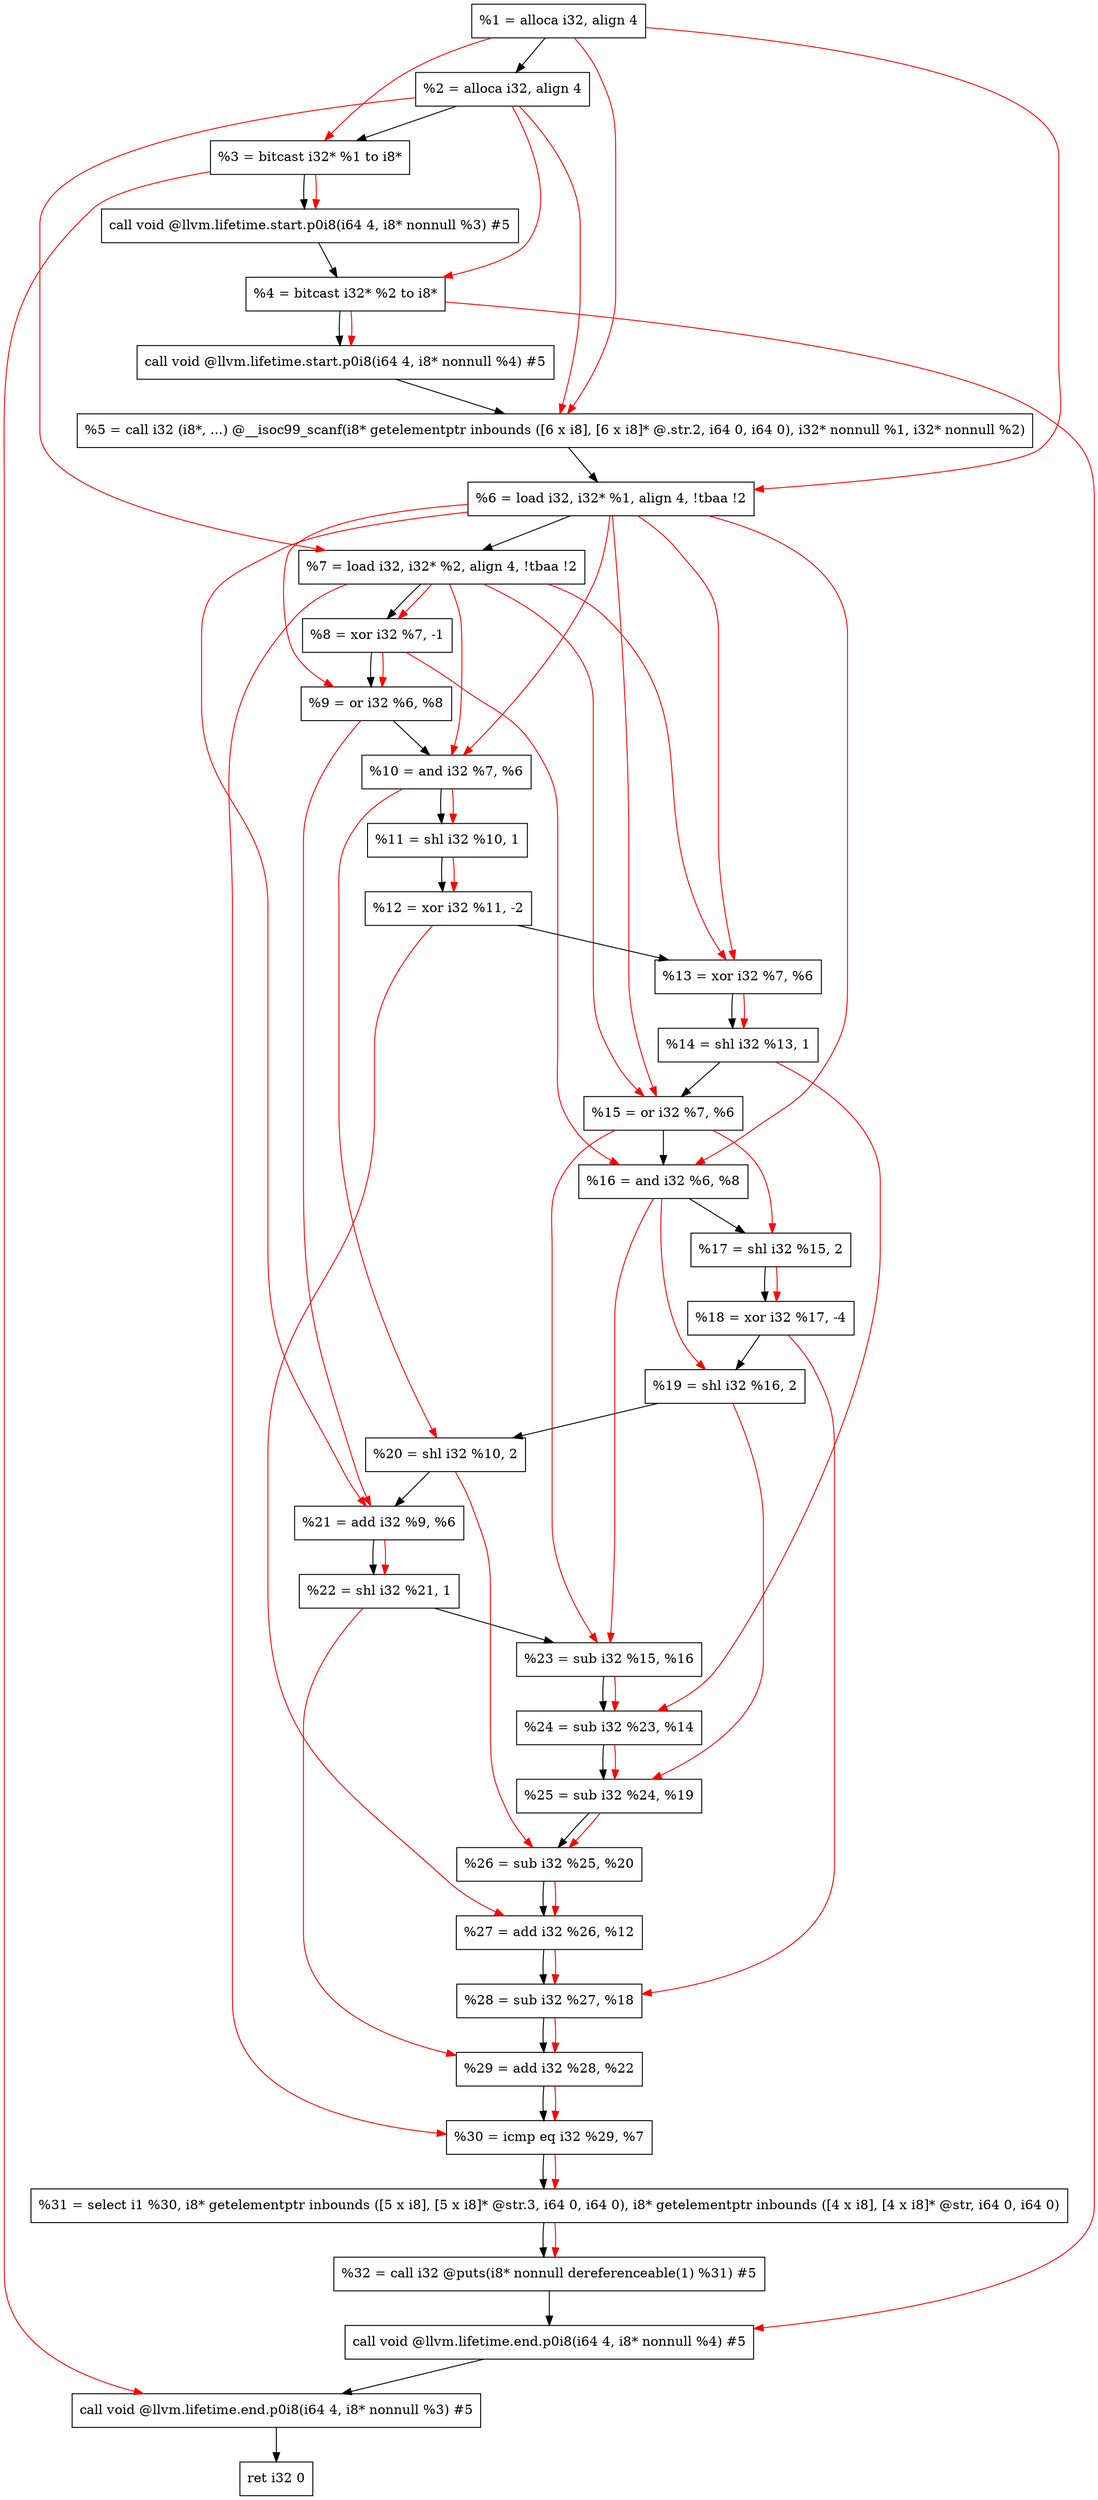 digraph "DFG for'main' function" {
	Node0x141cc88[shape=record, label="  %1 = alloca i32, align 4"];
	Node0x141cd08[shape=record, label="  %2 = alloca i32, align 4"];
	Node0x141cd98[shape=record, label="  %3 = bitcast i32* %1 to i8*"];
	Node0x141d1f8[shape=record, label="  call void @llvm.lifetime.start.p0i8(i64 4, i8* nonnull %3) #5"];
	Node0x141d2d8[shape=record, label="  %4 = bitcast i32* %2 to i8*"];
	Node0x141d3f8[shape=record, label="  call void @llvm.lifetime.start.p0i8(i64 4, i8* nonnull %4) #5"];
	Node0x141d630[shape=record, label="  %5 = call i32 (i8*, ...) @__isoc99_scanf(i8* getelementptr inbounds ([6 x i8], [6 x i8]* @.str.2, i64 0, i64 0), i32* nonnull %1, i32* nonnull %2)"];
	Node0x141d6e8[shape=record, label="  %6 = load i32, i32* %1, align 4, !tbaa !2"];
	Node0x141e658[shape=record, label="  %7 = load i32, i32* %2, align 4, !tbaa !2"];
	Node0x141ece0[shape=record, label="  %8 = xor i32 %7, -1"];
	Node0x141ed50[shape=record, label="  %9 = or i32 %6, %8"];
	Node0x141edc0[shape=record, label="  %10 = and i32 %7, %6"];
	Node0x141ee30[shape=record, label="  %11 = shl i32 %10, 1"];
	Node0x141eea0[shape=record, label="  %12 = xor i32 %11, -2"];
	Node0x141ef10[shape=record, label="  %13 = xor i32 %7, %6"];
	Node0x141ef80[shape=record, label="  %14 = shl i32 %13, 1"];
	Node0x141eff0[shape=record, label="  %15 = or i32 %7, %6"];
	Node0x141f060[shape=record, label="  %16 = and i32 %6, %8"];
	Node0x141f0d0[shape=record, label="  %17 = shl i32 %15, 2"];
	Node0x141f140[shape=record, label="  %18 = xor i32 %17, -4"];
	Node0x141f1b0[shape=record, label="  %19 = shl i32 %16, 2"];
	Node0x141f220[shape=record, label="  %20 = shl i32 %10, 2"];
	Node0x141f290[shape=record, label="  %21 = add i32 %9, %6"];
	Node0x141f300[shape=record, label="  %22 = shl i32 %21, 1"];
	Node0x141f370[shape=record, label="  %23 = sub i32 %15, %16"];
	Node0x141f3e0[shape=record, label="  %24 = sub i32 %23, %14"];
	Node0x141f450[shape=record, label="  %25 = sub i32 %24, %19"];
	Node0x141f4c0[shape=record, label="  %26 = sub i32 %25, %20"];
	Node0x141f530[shape=record, label="  %27 = add i32 %26, %12"];
	Node0x141f5a0[shape=record, label="  %28 = sub i32 %27, %18"];
	Node0x141f610[shape=record, label="  %29 = add i32 %28, %22"];
	Node0x141f680[shape=record, label="  %30 = icmp eq i32 %29, %7"];
	Node0x13bd9d8[shape=record, label="  %31 = select i1 %30, i8* getelementptr inbounds ([5 x i8], [5 x i8]* @str.3, i64 0, i64 0), i8* getelementptr inbounds ([4 x i8], [4 x i8]* @str, i64 0, i64 0)"];
	Node0x141f710[shape=record, label="  %32 = call i32 @puts(i8* nonnull dereferenceable(1) %31) #5"];
	Node0x141fb78[shape=record, label="  call void @llvm.lifetime.end.p0i8(i64 4, i8* nonnull %4) #5"];
	Node0x141fcd8[shape=record, label="  call void @llvm.lifetime.end.p0i8(i64 4, i8* nonnull %3) #5"];
	Node0x141fd98[shape=record, label="  ret i32 0"];
	Node0x141cc88 -> Node0x141cd08;
	Node0x141cd08 -> Node0x141cd98;
	Node0x141cd98 -> Node0x141d1f8;
	Node0x141d1f8 -> Node0x141d2d8;
	Node0x141d2d8 -> Node0x141d3f8;
	Node0x141d3f8 -> Node0x141d630;
	Node0x141d630 -> Node0x141d6e8;
	Node0x141d6e8 -> Node0x141e658;
	Node0x141e658 -> Node0x141ece0;
	Node0x141ece0 -> Node0x141ed50;
	Node0x141ed50 -> Node0x141edc0;
	Node0x141edc0 -> Node0x141ee30;
	Node0x141ee30 -> Node0x141eea0;
	Node0x141eea0 -> Node0x141ef10;
	Node0x141ef10 -> Node0x141ef80;
	Node0x141ef80 -> Node0x141eff0;
	Node0x141eff0 -> Node0x141f060;
	Node0x141f060 -> Node0x141f0d0;
	Node0x141f0d0 -> Node0x141f140;
	Node0x141f140 -> Node0x141f1b0;
	Node0x141f1b0 -> Node0x141f220;
	Node0x141f220 -> Node0x141f290;
	Node0x141f290 -> Node0x141f300;
	Node0x141f300 -> Node0x141f370;
	Node0x141f370 -> Node0x141f3e0;
	Node0x141f3e0 -> Node0x141f450;
	Node0x141f450 -> Node0x141f4c0;
	Node0x141f4c0 -> Node0x141f530;
	Node0x141f530 -> Node0x141f5a0;
	Node0x141f5a0 -> Node0x141f610;
	Node0x141f610 -> Node0x141f680;
	Node0x141f680 -> Node0x13bd9d8;
	Node0x13bd9d8 -> Node0x141f710;
	Node0x141f710 -> Node0x141fb78;
	Node0x141fb78 -> Node0x141fcd8;
	Node0x141fcd8 -> Node0x141fd98;
edge [color=red]
	Node0x141cc88 -> Node0x141cd98;
	Node0x141cd98 -> Node0x141d1f8;
	Node0x141cd08 -> Node0x141d2d8;
	Node0x141d2d8 -> Node0x141d3f8;
	Node0x141cc88 -> Node0x141d630;
	Node0x141cd08 -> Node0x141d630;
	Node0x141cc88 -> Node0x141d6e8;
	Node0x141cd08 -> Node0x141e658;
	Node0x141e658 -> Node0x141ece0;
	Node0x141d6e8 -> Node0x141ed50;
	Node0x141ece0 -> Node0x141ed50;
	Node0x141e658 -> Node0x141edc0;
	Node0x141d6e8 -> Node0x141edc0;
	Node0x141edc0 -> Node0x141ee30;
	Node0x141ee30 -> Node0x141eea0;
	Node0x141e658 -> Node0x141ef10;
	Node0x141d6e8 -> Node0x141ef10;
	Node0x141ef10 -> Node0x141ef80;
	Node0x141e658 -> Node0x141eff0;
	Node0x141d6e8 -> Node0x141eff0;
	Node0x141d6e8 -> Node0x141f060;
	Node0x141ece0 -> Node0x141f060;
	Node0x141eff0 -> Node0x141f0d0;
	Node0x141f0d0 -> Node0x141f140;
	Node0x141f060 -> Node0x141f1b0;
	Node0x141edc0 -> Node0x141f220;
	Node0x141ed50 -> Node0x141f290;
	Node0x141d6e8 -> Node0x141f290;
	Node0x141f290 -> Node0x141f300;
	Node0x141eff0 -> Node0x141f370;
	Node0x141f060 -> Node0x141f370;
	Node0x141f370 -> Node0x141f3e0;
	Node0x141ef80 -> Node0x141f3e0;
	Node0x141f3e0 -> Node0x141f450;
	Node0x141f1b0 -> Node0x141f450;
	Node0x141f450 -> Node0x141f4c0;
	Node0x141f220 -> Node0x141f4c0;
	Node0x141f4c0 -> Node0x141f530;
	Node0x141eea0 -> Node0x141f530;
	Node0x141f530 -> Node0x141f5a0;
	Node0x141f140 -> Node0x141f5a0;
	Node0x141f5a0 -> Node0x141f610;
	Node0x141f300 -> Node0x141f610;
	Node0x141f610 -> Node0x141f680;
	Node0x141e658 -> Node0x141f680;
	Node0x141f680 -> Node0x13bd9d8;
	Node0x13bd9d8 -> Node0x141f710;
	Node0x141d2d8 -> Node0x141fb78;
	Node0x141cd98 -> Node0x141fcd8;
}
